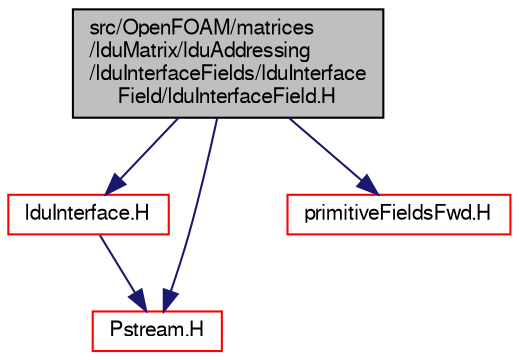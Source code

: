 digraph "src/OpenFOAM/matrices/lduMatrix/lduAddressing/lduInterfaceFields/lduInterfaceField/lduInterfaceField.H"
{
  bgcolor="transparent";
  edge [fontname="FreeSans",fontsize="10",labelfontname="FreeSans",labelfontsize="10"];
  node [fontname="FreeSans",fontsize="10",shape=record];
  Node0 [label="src/OpenFOAM/matrices\l/lduMatrix/lduAddressing\l/lduInterfaceFields/lduInterface\lField/lduInterfaceField.H",height=0.2,width=0.4,color="black", fillcolor="grey75", style="filled", fontcolor="black"];
  Node0 -> Node1 [color="midnightblue",fontsize="10",style="solid",fontname="FreeSans"];
  Node1 [label="lduInterface.H",height=0.2,width=0.4,color="red",URL="$a10652.html"];
  Node1 -> Node84 [color="midnightblue",fontsize="10",style="solid",fontname="FreeSans"];
  Node84 [label="Pstream.H",height=0.2,width=0.4,color="red",URL="$a09134.html"];
  Node0 -> Node85 [color="midnightblue",fontsize="10",style="solid",fontname="FreeSans"];
  Node85 [label="primitiveFieldsFwd.H",height=0.2,width=0.4,color="red",URL="$a09638.html",tooltip="Forward declarations of the specialisations of Field<T> for scalar, vector and tensor. "];
  Node0 -> Node84 [color="midnightblue",fontsize="10",style="solid",fontname="FreeSans"];
}
